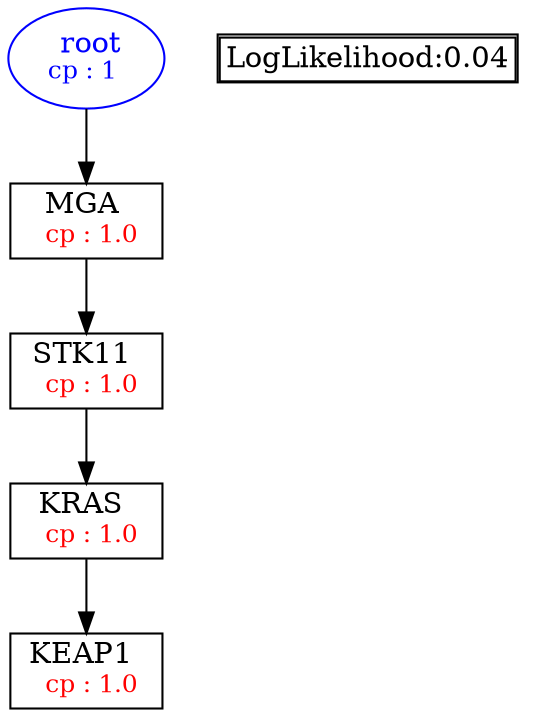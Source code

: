 digraph tree {
    "root" [label=<<font color='Blue'> root</font><br/><font color='Blue' POINT-SIZE='12'>cp : 1 </font>>, shape=oval, color=Blue];
    "S2" [label =<MGA <br/> <font color='Red' POINT-SIZE='12'> cp : 1.0 </font>>, shape=box];
    "S3" [label =<STK11 <br/> <font color='Red' POINT-SIZE='12'> cp : 1.0 </font>>, shape=box];
    "S1" [label =<KRAS <br/> <font color='Red' POINT-SIZE='12'> cp : 1.0 </font>>, shape=box];
    "S4" [label =<KEAP1 <br/> <font color='Red' POINT-SIZE='12'> cp : 1.0 </font>>, shape=box];
    "root" -> "S2";
    "S2" -> "S3";
    "S3" -> "S1";
    "S1" -> "S4";

    node[shape=plaintext]
    fontsize="10"
    struct1 [label=
    <<TABLE BORDER="1" CELLBORDER="1" CELLSPACING="0" >
    <TR><TD ALIGN="LEFT">LogLikelihood:0.04</TD></TR>
    </TABLE>>];

}
